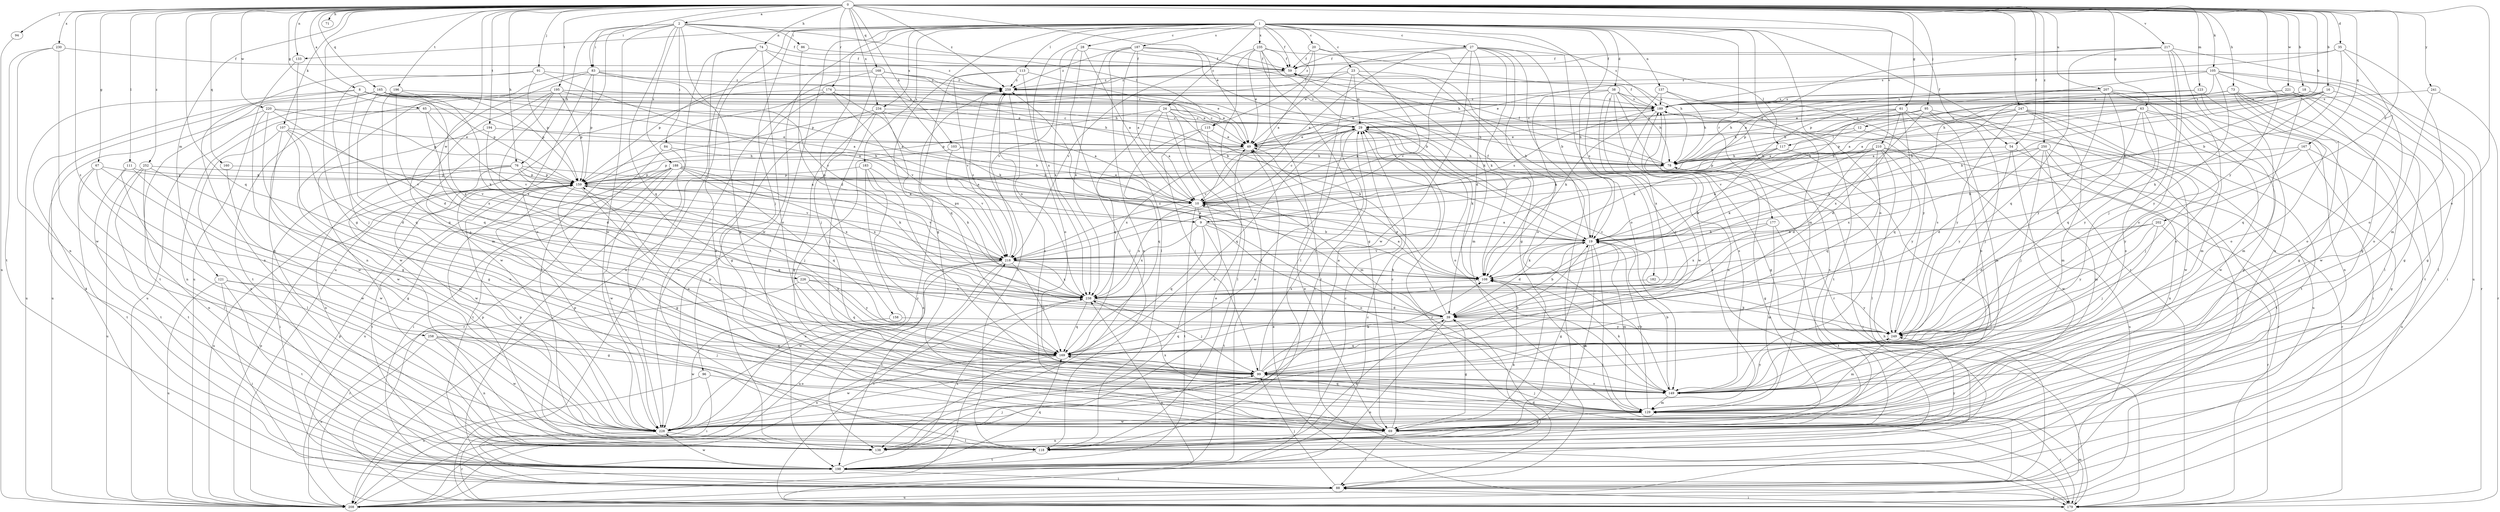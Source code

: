 strict digraph  {
0;
1;
2;
8;
9;
10;
12;
16;
18;
19;
20;
23;
24;
27;
28;
29;
35;
38;
39;
49;
54;
59;
61;
63;
65;
67;
69;
71;
73;
74;
76;
78;
83;
84;
86;
88;
91;
94;
95;
96;
99;
103;
105;
107;
108;
111;
113;
115;
117;
118;
121;
123;
129;
133;
137;
138;
149;
158;
159;
160;
165;
167;
168;
169;
174;
177;
179;
182;
183;
187;
188;
189;
194;
195;
196;
198;
202;
207;
208;
210;
217;
218;
220;
221;
226;
228;
230;
234;
235;
238;
241;
247;
249;
250;
252;
258;
259;
0 -> 2  [label=a];
0 -> 8  [label=a];
0 -> 12  [label=b];
0 -> 16  [label=b];
0 -> 18  [label=b];
0 -> 35  [label=d];
0 -> 49  [label=e];
0 -> 54  [label=f];
0 -> 61  [label=g];
0 -> 63  [label=g];
0 -> 65  [label=g];
0 -> 67  [label=g];
0 -> 69  [label=g];
0 -> 71  [label=h];
0 -> 73  [label=h];
0 -> 74  [label=h];
0 -> 76  [label=h];
0 -> 83  [label=i];
0 -> 91  [label=j];
0 -> 94  [label=j];
0 -> 95  [label=j];
0 -> 103  [label=k];
0 -> 105  [label=k];
0 -> 107  [label=k];
0 -> 111  [label=l];
0 -> 121  [label=m];
0 -> 123  [label=m];
0 -> 133  [label=n];
0 -> 149  [label=o];
0 -> 160  [label=q];
0 -> 165  [label=q];
0 -> 167  [label=q];
0 -> 168  [label=q];
0 -> 169  [label=q];
0 -> 174  [label=r];
0 -> 194  [label=t];
0 -> 195  [label=t];
0 -> 196  [label=t];
0 -> 202  [label=u];
0 -> 207  [label=u];
0 -> 210  [label=v];
0 -> 217  [label=v];
0 -> 220  [label=w];
0 -> 221  [label=w];
0 -> 226  [label=w];
0 -> 230  [label=x];
0 -> 234  [label=x];
0 -> 241  [label=y];
0 -> 247  [label=y];
0 -> 249  [label=y];
0 -> 250  [label=z];
0 -> 252  [label=z];
0 -> 258  [label=z];
0 -> 259  [label=z];
1 -> 19  [label=b];
1 -> 20  [label=c];
1 -> 23  [label=c];
1 -> 24  [label=c];
1 -> 27  [label=c];
1 -> 28  [label=c];
1 -> 38  [label=d];
1 -> 54  [label=f];
1 -> 59  [label=f];
1 -> 69  [label=g];
1 -> 96  [label=j];
1 -> 113  [label=l];
1 -> 115  [label=l];
1 -> 129  [label=m];
1 -> 133  [label=n];
1 -> 137  [label=n];
1 -> 149  [label=o];
1 -> 158  [label=p];
1 -> 177  [label=r];
1 -> 179  [label=r];
1 -> 182  [label=s];
1 -> 183  [label=s];
1 -> 187  [label=s];
1 -> 198  [label=t];
1 -> 208  [label=u];
1 -> 228  [label=w];
1 -> 234  [label=x];
1 -> 235  [label=x];
1 -> 238  [label=x];
2 -> 59  [label=f];
2 -> 69  [label=g];
2 -> 76  [label=h];
2 -> 83  [label=i];
2 -> 84  [label=i];
2 -> 86  [label=i];
2 -> 115  [label=l];
2 -> 169  [label=q];
2 -> 188  [label=s];
2 -> 189  [label=s];
2 -> 208  [label=u];
2 -> 228  [label=w];
8 -> 9  [label=a];
8 -> 49  [label=e];
8 -> 88  [label=i];
8 -> 159  [label=p];
8 -> 169  [label=q];
8 -> 189  [label=s];
8 -> 208  [label=u];
9 -> 19  [label=b];
9 -> 149  [label=o];
9 -> 159  [label=p];
9 -> 169  [label=q];
9 -> 189  [label=s];
9 -> 198  [label=t];
9 -> 238  [label=x];
10 -> 9  [label=a];
10 -> 29  [label=c];
10 -> 198  [label=t];
10 -> 238  [label=x];
12 -> 49  [label=e];
12 -> 99  [label=j];
12 -> 117  [label=l];
16 -> 9  [label=a];
16 -> 19  [label=b];
16 -> 78  [label=h];
16 -> 108  [label=k];
16 -> 149  [label=o];
16 -> 189  [label=s];
16 -> 218  [label=v];
18 -> 49  [label=e];
18 -> 69  [label=g];
18 -> 169  [label=q];
18 -> 189  [label=s];
19 -> 10  [label=a];
19 -> 39  [label=d];
19 -> 59  [label=f];
19 -> 69  [label=g];
19 -> 88  [label=i];
19 -> 108  [label=k];
19 -> 129  [label=m];
19 -> 138  [label=n];
19 -> 218  [label=v];
20 -> 10  [label=a];
20 -> 59  [label=f];
20 -> 117  [label=l];
20 -> 218  [label=v];
20 -> 259  [label=z];
23 -> 19  [label=b];
23 -> 29  [label=c];
23 -> 118  [label=l];
23 -> 129  [label=m];
23 -> 149  [label=o];
23 -> 159  [label=p];
23 -> 259  [label=z];
24 -> 10  [label=a];
24 -> 29  [label=c];
24 -> 78  [label=h];
24 -> 108  [label=k];
24 -> 118  [label=l];
24 -> 138  [label=n];
24 -> 159  [label=p];
24 -> 169  [label=q];
27 -> 10  [label=a];
27 -> 19  [label=b];
27 -> 39  [label=d];
27 -> 49  [label=e];
27 -> 59  [label=f];
27 -> 69  [label=g];
27 -> 88  [label=i];
27 -> 108  [label=k];
27 -> 149  [label=o];
27 -> 218  [label=v];
27 -> 228  [label=w];
28 -> 10  [label=a];
28 -> 59  [label=f];
28 -> 118  [label=l];
28 -> 218  [label=v];
28 -> 238  [label=x];
29 -> 49  [label=e];
29 -> 108  [label=k];
29 -> 149  [label=o];
29 -> 169  [label=q];
29 -> 179  [label=r];
29 -> 218  [label=v];
29 -> 228  [label=w];
35 -> 19  [label=b];
35 -> 59  [label=f];
35 -> 129  [label=m];
35 -> 149  [label=o];
35 -> 189  [label=s];
38 -> 49  [label=e];
38 -> 78  [label=h];
38 -> 99  [label=j];
38 -> 108  [label=k];
38 -> 138  [label=n];
38 -> 179  [label=r];
38 -> 189  [label=s];
38 -> 228  [label=w];
38 -> 249  [label=y];
39 -> 10  [label=a];
39 -> 19  [label=b];
39 -> 49  [label=e];
39 -> 69  [label=g];
39 -> 169  [label=q];
39 -> 208  [label=u];
39 -> 249  [label=y];
39 -> 259  [label=z];
49 -> 78  [label=h];
49 -> 159  [label=p];
49 -> 238  [label=x];
54 -> 78  [label=h];
54 -> 179  [label=r];
54 -> 228  [label=w];
54 -> 249  [label=y];
59 -> 259  [label=z];
61 -> 10  [label=a];
61 -> 29  [label=c];
61 -> 39  [label=d];
61 -> 108  [label=k];
61 -> 129  [label=m];
61 -> 149  [label=o];
61 -> 169  [label=q];
63 -> 29  [label=c];
63 -> 39  [label=d];
63 -> 69  [label=g];
63 -> 149  [label=o];
63 -> 159  [label=p];
63 -> 218  [label=v];
63 -> 228  [label=w];
63 -> 249  [label=y];
65 -> 29  [label=c];
65 -> 138  [label=n];
65 -> 218  [label=v];
65 -> 238  [label=x];
67 -> 69  [label=g];
67 -> 118  [label=l];
67 -> 159  [label=p];
67 -> 198  [label=t];
67 -> 228  [label=w];
69 -> 29  [label=c];
69 -> 49  [label=e];
69 -> 88  [label=i];
69 -> 138  [label=n];
69 -> 189  [label=s];
73 -> 10  [label=a];
73 -> 69  [label=g];
73 -> 118  [label=l];
73 -> 149  [label=o];
73 -> 189  [label=s];
73 -> 198  [label=t];
74 -> 59  [label=f];
74 -> 88  [label=i];
74 -> 138  [label=n];
74 -> 149  [label=o];
74 -> 179  [label=r];
74 -> 259  [label=z];
76 -> 10  [label=a];
76 -> 88  [label=i];
76 -> 138  [label=n];
76 -> 159  [label=p];
76 -> 218  [label=v];
76 -> 228  [label=w];
76 -> 238  [label=x];
78 -> 59  [label=f];
78 -> 69  [label=g];
78 -> 88  [label=i];
78 -> 159  [label=p];
83 -> 29  [label=c];
83 -> 129  [label=m];
83 -> 138  [label=n];
83 -> 149  [label=o];
83 -> 159  [label=p];
83 -> 218  [label=v];
83 -> 259  [label=z];
84 -> 78  [label=h];
84 -> 179  [label=r];
84 -> 228  [label=w];
86 -> 39  [label=d];
86 -> 59  [label=f];
88 -> 39  [label=d];
88 -> 99  [label=j];
88 -> 159  [label=p];
88 -> 179  [label=r];
88 -> 208  [label=u];
91 -> 19  [label=b];
91 -> 99  [label=j];
91 -> 138  [label=n];
91 -> 159  [label=p];
91 -> 259  [label=z];
94 -> 208  [label=u];
95 -> 10  [label=a];
95 -> 29  [label=c];
95 -> 78  [label=h];
95 -> 88  [label=i];
95 -> 99  [label=j];
95 -> 208  [label=u];
95 -> 238  [label=x];
96 -> 88  [label=i];
96 -> 149  [label=o];
96 -> 208  [label=u];
99 -> 19  [label=b];
99 -> 29  [label=c];
99 -> 108  [label=k];
99 -> 149  [label=o];
99 -> 159  [label=p];
103 -> 10  [label=a];
103 -> 78  [label=h];
103 -> 99  [label=j];
103 -> 218  [label=v];
105 -> 19  [label=b];
105 -> 49  [label=e];
105 -> 69  [label=g];
105 -> 88  [label=i];
105 -> 159  [label=p];
105 -> 179  [label=r];
105 -> 249  [label=y];
105 -> 259  [label=z];
107 -> 39  [label=d];
107 -> 49  [label=e];
107 -> 69  [label=g];
107 -> 138  [label=n];
107 -> 218  [label=v];
107 -> 228  [label=w];
108 -> 10  [label=a];
108 -> 129  [label=m];
108 -> 238  [label=x];
111 -> 118  [label=l];
111 -> 129  [label=m];
111 -> 159  [label=p];
111 -> 198  [label=t];
113 -> 19  [label=b];
113 -> 149  [label=o];
113 -> 169  [label=q];
113 -> 218  [label=v];
113 -> 259  [label=z];
115 -> 49  [label=e];
115 -> 99  [label=j];
115 -> 129  [label=m];
115 -> 169  [label=q];
117 -> 78  [label=h];
117 -> 108  [label=k];
117 -> 129  [label=m];
117 -> 159  [label=p];
118 -> 39  [label=d];
118 -> 108  [label=k];
118 -> 159  [label=p];
118 -> 198  [label=t];
118 -> 259  [label=z];
121 -> 69  [label=g];
121 -> 88  [label=i];
121 -> 198  [label=t];
121 -> 208  [label=u];
121 -> 238  [label=x];
123 -> 10  [label=a];
123 -> 129  [label=m];
123 -> 189  [label=s];
123 -> 228  [label=w];
129 -> 19  [label=b];
129 -> 69  [label=g];
129 -> 99  [label=j];
129 -> 169  [label=q];
129 -> 179  [label=r];
129 -> 228  [label=w];
129 -> 238  [label=x];
129 -> 259  [label=z];
133 -> 138  [label=n];
133 -> 208  [label=u];
137 -> 78  [label=h];
137 -> 108  [label=k];
137 -> 189  [label=s];
137 -> 198  [label=t];
138 -> 29  [label=c];
138 -> 49  [label=e];
138 -> 99  [label=j];
138 -> 159  [label=p];
138 -> 249  [label=y];
149 -> 19  [label=b];
149 -> 108  [label=k];
149 -> 129  [label=m];
149 -> 189  [label=s];
149 -> 249  [label=y];
158 -> 228  [label=w];
158 -> 249  [label=y];
159 -> 10  [label=a];
159 -> 69  [label=g];
159 -> 149  [label=o];
159 -> 169  [label=q];
159 -> 198  [label=t];
159 -> 208  [label=u];
159 -> 218  [label=v];
160 -> 159  [label=p];
160 -> 228  [label=w];
165 -> 10  [label=a];
165 -> 49  [label=e];
165 -> 159  [label=p];
165 -> 169  [label=q];
165 -> 189  [label=s];
165 -> 198  [label=t];
165 -> 208  [label=u];
165 -> 238  [label=x];
167 -> 19  [label=b];
167 -> 69  [label=g];
167 -> 78  [label=h];
167 -> 208  [label=u];
167 -> 249  [label=y];
168 -> 49  [label=e];
168 -> 78  [label=h];
168 -> 99  [label=j];
168 -> 108  [label=k];
168 -> 118  [label=l];
168 -> 159  [label=p];
168 -> 259  [label=z];
169 -> 99  [label=j];
169 -> 208  [label=u];
169 -> 228  [label=w];
174 -> 19  [label=b];
174 -> 69  [label=g];
174 -> 78  [label=h];
174 -> 118  [label=l];
174 -> 189  [label=s];
174 -> 218  [label=v];
174 -> 228  [label=w];
177 -> 19  [label=b];
177 -> 129  [label=m];
177 -> 198  [label=t];
177 -> 238  [label=x];
179 -> 49  [label=e];
179 -> 78  [label=h];
179 -> 88  [label=i];
179 -> 129  [label=m];
179 -> 218  [label=v];
179 -> 238  [label=x];
182 -> 238  [label=x];
182 -> 249  [label=y];
183 -> 99  [label=j];
183 -> 108  [label=k];
183 -> 138  [label=n];
183 -> 159  [label=p];
183 -> 208  [label=u];
187 -> 10  [label=a];
187 -> 19  [label=b];
187 -> 59  [label=f];
187 -> 78  [label=h];
187 -> 118  [label=l];
187 -> 138  [label=n];
187 -> 238  [label=x];
187 -> 259  [label=z];
188 -> 10  [label=a];
188 -> 88  [label=i];
188 -> 108  [label=k];
188 -> 159  [label=p];
188 -> 169  [label=q];
188 -> 198  [label=t];
188 -> 208  [label=u];
188 -> 228  [label=w];
188 -> 238  [label=x];
189 -> 29  [label=c];
189 -> 59  [label=f];
189 -> 69  [label=g];
189 -> 238  [label=x];
194 -> 39  [label=d];
194 -> 49  [label=e];
194 -> 118  [label=l];
195 -> 10  [label=a];
195 -> 49  [label=e];
195 -> 99  [label=j];
195 -> 159  [label=p];
195 -> 189  [label=s];
195 -> 198  [label=t];
195 -> 228  [label=w];
195 -> 238  [label=x];
196 -> 39  [label=d];
196 -> 108  [label=k];
196 -> 169  [label=q];
196 -> 189  [label=s];
196 -> 208  [label=u];
198 -> 29  [label=c];
198 -> 88  [label=i];
198 -> 169  [label=q];
198 -> 228  [label=w];
198 -> 238  [label=x];
202 -> 19  [label=b];
202 -> 39  [label=d];
202 -> 99  [label=j];
202 -> 179  [label=r];
202 -> 249  [label=y];
207 -> 78  [label=h];
207 -> 129  [label=m];
207 -> 138  [label=n];
207 -> 149  [label=o];
207 -> 159  [label=p];
207 -> 169  [label=q];
207 -> 189  [label=s];
207 -> 249  [label=y];
208 -> 29  [label=c];
208 -> 159  [label=p];
208 -> 238  [label=x];
208 -> 259  [label=z];
210 -> 19  [label=b];
210 -> 39  [label=d];
210 -> 78  [label=h];
210 -> 108  [label=k];
210 -> 118  [label=l];
210 -> 169  [label=q];
210 -> 179  [label=r];
210 -> 208  [label=u];
210 -> 249  [label=y];
217 -> 10  [label=a];
217 -> 59  [label=f];
217 -> 99  [label=j];
217 -> 138  [label=n];
217 -> 149  [label=o];
217 -> 169  [label=q];
217 -> 208  [label=u];
218 -> 108  [label=k];
218 -> 169  [label=q];
218 -> 198  [label=t];
218 -> 208  [label=u];
218 -> 228  [label=w];
218 -> 238  [label=x];
218 -> 259  [label=z];
220 -> 29  [label=c];
220 -> 69  [label=g];
220 -> 159  [label=p];
220 -> 198  [label=t];
220 -> 218  [label=v];
220 -> 228  [label=w];
221 -> 49  [label=e];
221 -> 69  [label=g];
221 -> 118  [label=l];
221 -> 189  [label=s];
226 -> 169  [label=q];
226 -> 179  [label=r];
226 -> 238  [label=x];
226 -> 249  [label=y];
228 -> 118  [label=l];
228 -> 159  [label=p];
228 -> 179  [label=r];
228 -> 189  [label=s];
230 -> 59  [label=f];
230 -> 138  [label=n];
230 -> 198  [label=t];
230 -> 228  [label=w];
234 -> 10  [label=a];
234 -> 29  [label=c];
234 -> 69  [label=g];
234 -> 99  [label=j];
234 -> 228  [label=w];
234 -> 238  [label=x];
235 -> 49  [label=e];
235 -> 59  [label=f];
235 -> 69  [label=g];
235 -> 78  [label=h];
235 -> 108  [label=k];
235 -> 179  [label=r];
235 -> 198  [label=t];
235 -> 218  [label=v];
238 -> 39  [label=d];
238 -> 99  [label=j];
238 -> 169  [label=q];
241 -> 149  [label=o];
241 -> 179  [label=r];
241 -> 189  [label=s];
247 -> 29  [label=c];
247 -> 78  [label=h];
247 -> 88  [label=i];
247 -> 108  [label=k];
247 -> 129  [label=m];
247 -> 198  [label=t];
247 -> 228  [label=w];
247 -> 249  [label=y];
249 -> 29  [label=c];
249 -> 108  [label=k];
249 -> 129  [label=m];
249 -> 169  [label=q];
249 -> 189  [label=s];
250 -> 39  [label=d];
250 -> 78  [label=h];
250 -> 99  [label=j];
250 -> 129  [label=m];
250 -> 138  [label=n];
250 -> 198  [label=t];
250 -> 238  [label=x];
252 -> 138  [label=n];
252 -> 149  [label=o];
252 -> 159  [label=p];
252 -> 198  [label=t];
252 -> 208  [label=u];
258 -> 99  [label=j];
258 -> 138  [label=n];
258 -> 169  [label=q];
258 -> 208  [label=u];
258 -> 228  [label=w];
259 -> 189  [label=s];
259 -> 238  [label=x];
}
